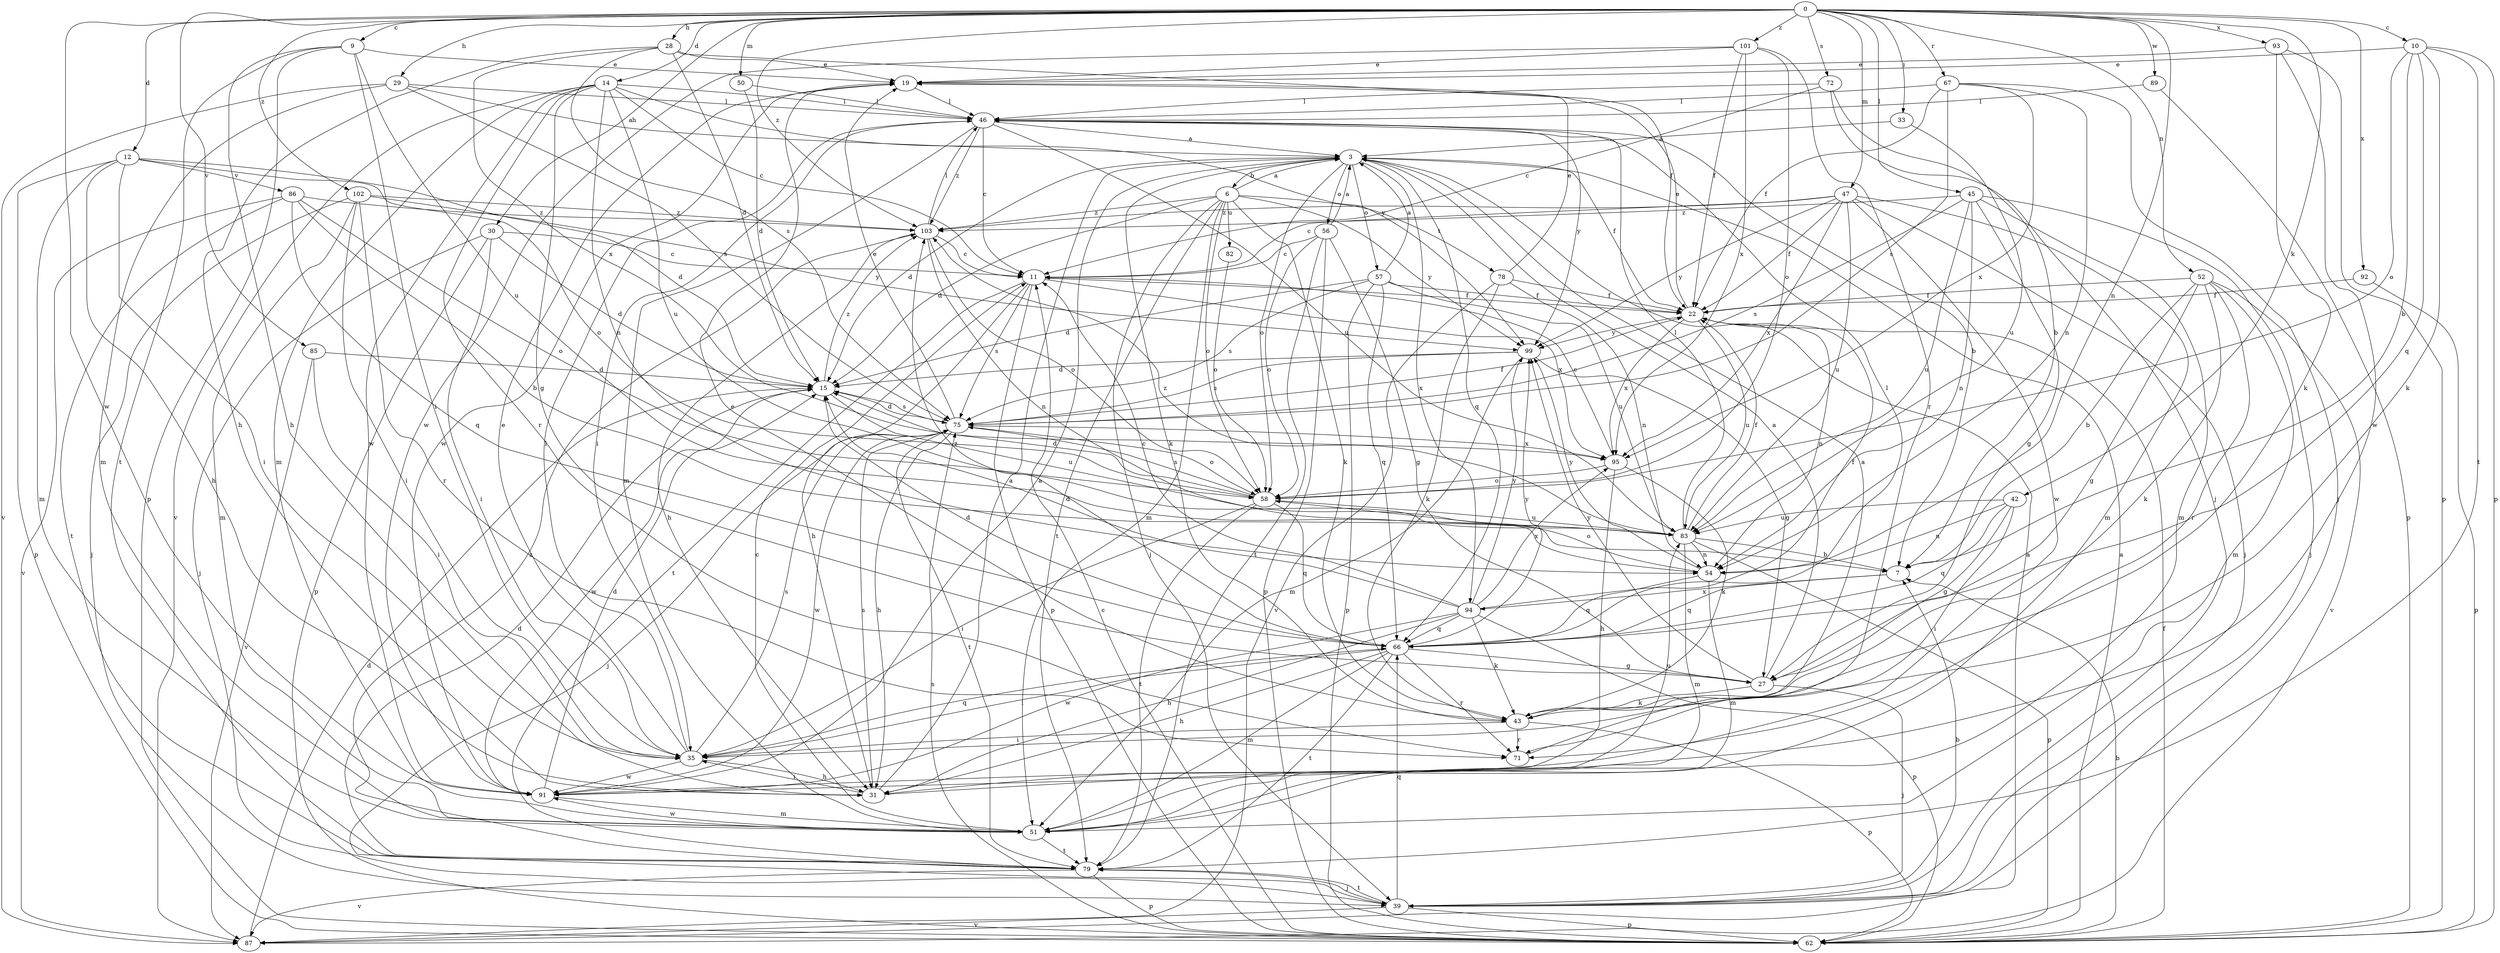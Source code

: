 strict digraph  {
0;
3;
6;
7;
9;
10;
11;
12;
14;
15;
19;
22;
27;
28;
29;
30;
31;
33;
35;
39;
42;
43;
45;
46;
47;
50;
51;
52;
54;
56;
57;
58;
62;
66;
67;
71;
72;
75;
78;
79;
82;
83;
85;
86;
87;
89;
91;
92;
93;
94;
95;
99;
101;
102;
103;
0 -> 9  [label=c];
0 -> 10  [label=c];
0 -> 12  [label=d];
0 -> 14  [label=d];
0 -> 28  [label=h];
0 -> 29  [label=h];
0 -> 30  [label=h];
0 -> 33  [label=i];
0 -> 42  [label=k];
0 -> 45  [label=l];
0 -> 47  [label=m];
0 -> 50  [label=m];
0 -> 52  [label=n];
0 -> 54  [label=n];
0 -> 67  [label=r];
0 -> 72  [label=s];
0 -> 85  [label=v];
0 -> 89  [label=w];
0 -> 91  [label=w];
0 -> 92  [label=x];
0 -> 93  [label=x];
0 -> 101  [label=z];
0 -> 102  [label=z];
0 -> 103  [label=z];
3 -> 6  [label=b];
3 -> 15  [label=d];
3 -> 22  [label=f];
3 -> 43  [label=k];
3 -> 56  [label=o];
3 -> 57  [label=o];
3 -> 58  [label=o];
3 -> 66  [label=q];
3 -> 94  [label=x];
6 -> 3  [label=a];
6 -> 15  [label=d];
6 -> 39  [label=j];
6 -> 43  [label=k];
6 -> 51  [label=m];
6 -> 58  [label=o];
6 -> 78  [label=t];
6 -> 79  [label=t];
6 -> 82  [label=u];
6 -> 99  [label=y];
6 -> 103  [label=z];
7 -> 66  [label=q];
7 -> 94  [label=x];
9 -> 19  [label=e];
9 -> 31  [label=h];
9 -> 35  [label=i];
9 -> 62  [label=p];
9 -> 79  [label=t];
9 -> 83  [label=u];
10 -> 7  [label=b];
10 -> 19  [label=e];
10 -> 43  [label=k];
10 -> 58  [label=o];
10 -> 62  [label=p];
10 -> 66  [label=q];
10 -> 79  [label=t];
11 -> 22  [label=f];
11 -> 31  [label=h];
11 -> 62  [label=p];
11 -> 75  [label=s];
11 -> 79  [label=t];
11 -> 95  [label=x];
12 -> 15  [label=d];
12 -> 31  [label=h];
12 -> 35  [label=i];
12 -> 51  [label=m];
12 -> 58  [label=o];
12 -> 62  [label=p];
12 -> 86  [label=v];
14 -> 11  [label=c];
14 -> 27  [label=g];
14 -> 46  [label=l];
14 -> 51  [label=m];
14 -> 54  [label=n];
14 -> 71  [label=r];
14 -> 83  [label=u];
14 -> 87  [label=v];
14 -> 91  [label=w];
14 -> 99  [label=y];
15 -> 75  [label=s];
15 -> 83  [label=u];
15 -> 91  [label=w];
15 -> 103  [label=z];
19 -> 46  [label=l];
19 -> 91  [label=w];
22 -> 19  [label=e];
22 -> 54  [label=n];
22 -> 83  [label=u];
22 -> 95  [label=x];
22 -> 99  [label=y];
27 -> 3  [label=a];
27 -> 39  [label=j];
27 -> 43  [label=k];
27 -> 99  [label=y];
28 -> 15  [label=d];
28 -> 19  [label=e];
28 -> 22  [label=f];
28 -> 31  [label=h];
28 -> 75  [label=s];
28 -> 95  [label=x];
29 -> 3  [label=a];
29 -> 46  [label=l];
29 -> 51  [label=m];
29 -> 75  [label=s];
29 -> 87  [label=v];
30 -> 11  [label=c];
30 -> 15  [label=d];
30 -> 35  [label=i];
30 -> 39  [label=j];
30 -> 62  [label=p];
31 -> 3  [label=a];
31 -> 35  [label=i];
31 -> 75  [label=s];
31 -> 83  [label=u];
33 -> 3  [label=a];
33 -> 83  [label=u];
35 -> 19  [label=e];
35 -> 31  [label=h];
35 -> 46  [label=l];
35 -> 66  [label=q];
35 -> 75  [label=s];
35 -> 91  [label=w];
39 -> 7  [label=b];
39 -> 62  [label=p];
39 -> 66  [label=q];
39 -> 79  [label=t];
39 -> 87  [label=v];
42 -> 27  [label=g];
42 -> 35  [label=i];
42 -> 54  [label=n];
42 -> 66  [label=q];
42 -> 83  [label=u];
43 -> 19  [label=e];
43 -> 35  [label=i];
43 -> 62  [label=p];
43 -> 71  [label=r];
45 -> 27  [label=g];
45 -> 39  [label=j];
45 -> 51  [label=m];
45 -> 54  [label=n];
45 -> 75  [label=s];
45 -> 83  [label=u];
45 -> 103  [label=z];
46 -> 3  [label=a];
46 -> 7  [label=b];
46 -> 11  [label=c];
46 -> 35  [label=i];
46 -> 51  [label=m];
46 -> 83  [label=u];
46 -> 99  [label=y];
46 -> 103  [label=z];
47 -> 11  [label=c];
47 -> 22  [label=f];
47 -> 39  [label=j];
47 -> 51  [label=m];
47 -> 83  [label=u];
47 -> 91  [label=w];
47 -> 95  [label=x];
47 -> 99  [label=y];
47 -> 103  [label=z];
50 -> 15  [label=d];
50 -> 46  [label=l];
51 -> 11  [label=c];
51 -> 79  [label=t];
51 -> 91  [label=w];
52 -> 7  [label=b];
52 -> 22  [label=f];
52 -> 27  [label=g];
52 -> 43  [label=k];
52 -> 51  [label=m];
52 -> 71  [label=r];
52 -> 87  [label=v];
54 -> 51  [label=m];
54 -> 58  [label=o];
54 -> 66  [label=q];
54 -> 99  [label=y];
56 -> 3  [label=a];
56 -> 11  [label=c];
56 -> 27  [label=g];
56 -> 58  [label=o];
56 -> 62  [label=p];
56 -> 79  [label=t];
57 -> 3  [label=a];
57 -> 15  [label=d];
57 -> 22  [label=f];
57 -> 62  [label=p];
57 -> 66  [label=q];
57 -> 75  [label=s];
57 -> 83  [label=u];
58 -> 15  [label=d];
58 -> 35  [label=i];
58 -> 66  [label=q];
58 -> 75  [label=s];
58 -> 79  [label=t];
58 -> 83  [label=u];
62 -> 3  [label=a];
62 -> 7  [label=b];
62 -> 11  [label=c];
62 -> 22  [label=f];
62 -> 75  [label=s];
66 -> 15  [label=d];
66 -> 27  [label=g];
66 -> 31  [label=h];
66 -> 35  [label=i];
66 -> 46  [label=l];
66 -> 51  [label=m];
66 -> 71  [label=r];
66 -> 79  [label=t];
66 -> 99  [label=y];
66 -> 103  [label=z];
67 -> 22  [label=f];
67 -> 39  [label=j];
67 -> 46  [label=l];
67 -> 54  [label=n];
67 -> 75  [label=s];
67 -> 95  [label=x];
71 -> 3  [label=a];
72 -> 7  [label=b];
72 -> 11  [label=c];
72 -> 39  [label=j];
72 -> 46  [label=l];
75 -> 15  [label=d];
75 -> 19  [label=e];
75 -> 22  [label=f];
75 -> 31  [label=h];
75 -> 39  [label=j];
75 -> 58  [label=o];
75 -> 79  [label=t];
75 -> 91  [label=w];
75 -> 95  [label=x];
78 -> 19  [label=e];
78 -> 22  [label=f];
78 -> 43  [label=k];
78 -> 54  [label=n];
78 -> 87  [label=v];
79 -> 15  [label=d];
79 -> 39  [label=j];
79 -> 62  [label=p];
79 -> 87  [label=v];
79 -> 103  [label=z];
82 -> 58  [label=o];
83 -> 7  [label=b];
83 -> 22  [label=f];
83 -> 46  [label=l];
83 -> 51  [label=m];
83 -> 54  [label=n];
83 -> 62  [label=p];
83 -> 103  [label=z];
85 -> 15  [label=d];
85 -> 35  [label=i];
85 -> 87  [label=v];
86 -> 7  [label=b];
86 -> 58  [label=o];
86 -> 66  [label=q];
86 -> 79  [label=t];
86 -> 87  [label=v];
86 -> 103  [label=z];
87 -> 3  [label=a];
87 -> 15  [label=d];
89 -> 46  [label=l];
89 -> 62  [label=p];
91 -> 3  [label=a];
91 -> 15  [label=d];
91 -> 51  [label=m];
92 -> 22  [label=f];
92 -> 62  [label=p];
93 -> 19  [label=e];
93 -> 43  [label=k];
93 -> 62  [label=p];
93 -> 91  [label=w];
94 -> 11  [label=c];
94 -> 15  [label=d];
94 -> 22  [label=f];
94 -> 31  [label=h];
94 -> 43  [label=k];
94 -> 62  [label=p];
94 -> 66  [label=q];
94 -> 91  [label=w];
94 -> 95  [label=x];
94 -> 99  [label=y];
95 -> 11  [label=c];
95 -> 31  [label=h];
95 -> 43  [label=k];
95 -> 58  [label=o];
99 -> 15  [label=d];
99 -> 27  [label=g];
99 -> 51  [label=m];
99 -> 75  [label=s];
101 -> 19  [label=e];
101 -> 22  [label=f];
101 -> 58  [label=o];
101 -> 71  [label=r];
101 -> 91  [label=w];
101 -> 95  [label=x];
102 -> 35  [label=i];
102 -> 39  [label=j];
102 -> 51  [label=m];
102 -> 71  [label=r];
102 -> 99  [label=y];
102 -> 103  [label=z];
103 -> 11  [label=c];
103 -> 31  [label=h];
103 -> 46  [label=l];
103 -> 54  [label=n];
103 -> 58  [label=o];
}
